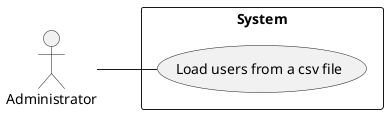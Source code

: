 @startuml
'https://plantuml.com/use-case-diagram

left to right direction

rectangle System {
  usecase "Load users from a csv file" as UC1
}

:Administrator: as Admin

Admin -- UC1
@enduml